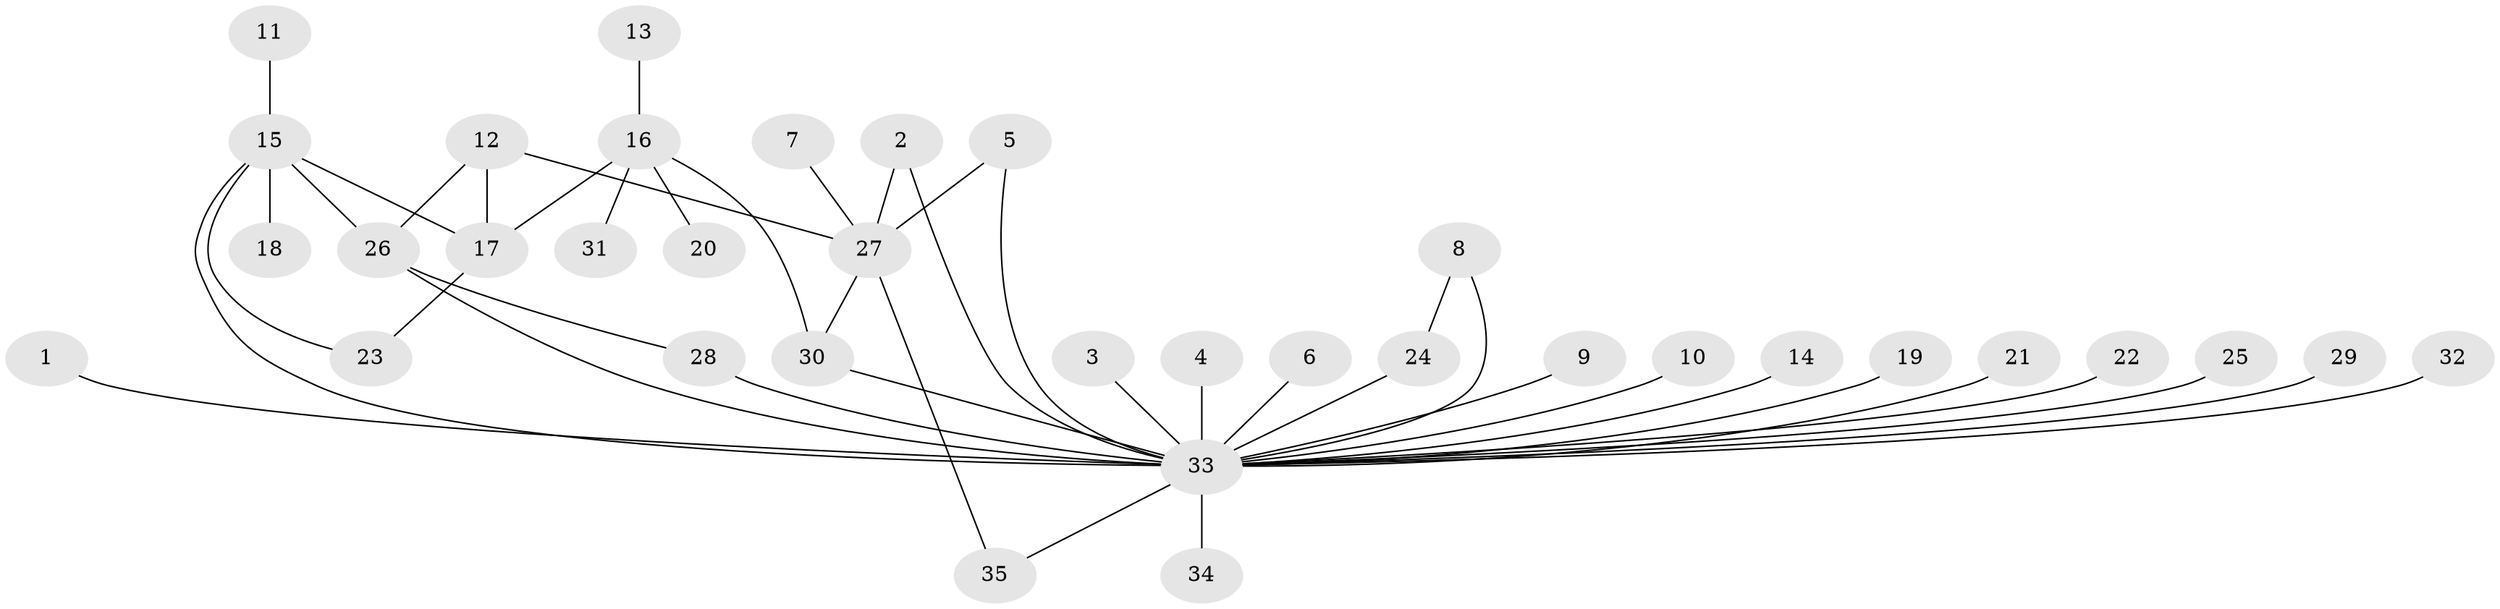 // original degree distribution, {9: 0.014285714285714285, 3: 0.07142857142857142, 29: 0.014285714285714285, 7: 0.02857142857142857, 4: 0.04285714285714286, 1: 0.6142857142857143, 8: 0.014285714285714285, 2: 0.17142857142857143, 5: 0.02857142857142857}
// Generated by graph-tools (version 1.1) at 2025/01/03/09/25 03:01:49]
// undirected, 35 vertices, 44 edges
graph export_dot {
graph [start="1"]
  node [color=gray90,style=filled];
  1;
  2;
  3;
  4;
  5;
  6;
  7;
  8;
  9;
  10;
  11;
  12;
  13;
  14;
  15;
  16;
  17;
  18;
  19;
  20;
  21;
  22;
  23;
  24;
  25;
  26;
  27;
  28;
  29;
  30;
  31;
  32;
  33;
  34;
  35;
  1 -- 33 [weight=1.0];
  2 -- 27 [weight=1.0];
  2 -- 33 [weight=1.0];
  3 -- 33 [weight=1.0];
  4 -- 33 [weight=1.0];
  5 -- 27 [weight=1.0];
  5 -- 33 [weight=1.0];
  6 -- 33 [weight=1.0];
  7 -- 27 [weight=1.0];
  8 -- 24 [weight=1.0];
  8 -- 33 [weight=1.0];
  9 -- 33 [weight=1.0];
  10 -- 33 [weight=1.0];
  11 -- 15 [weight=1.0];
  12 -- 17 [weight=1.0];
  12 -- 26 [weight=1.0];
  12 -- 27 [weight=1.0];
  13 -- 16 [weight=1.0];
  14 -- 33 [weight=1.0];
  15 -- 17 [weight=1.0];
  15 -- 18 [weight=1.0];
  15 -- 23 [weight=1.0];
  15 -- 26 [weight=1.0];
  15 -- 33 [weight=1.0];
  16 -- 17 [weight=1.0];
  16 -- 20 [weight=1.0];
  16 -- 30 [weight=1.0];
  16 -- 31 [weight=1.0];
  17 -- 23 [weight=1.0];
  19 -- 33 [weight=1.0];
  21 -- 33 [weight=1.0];
  22 -- 33 [weight=1.0];
  24 -- 33 [weight=1.0];
  25 -- 33 [weight=1.0];
  26 -- 28 [weight=1.0];
  26 -- 33 [weight=2.0];
  27 -- 30 [weight=1.0];
  27 -- 35 [weight=1.0];
  28 -- 33 [weight=2.0];
  29 -- 33 [weight=1.0];
  30 -- 33 [weight=2.0];
  32 -- 33 [weight=1.0];
  33 -- 34 [weight=1.0];
  33 -- 35 [weight=1.0];
}

